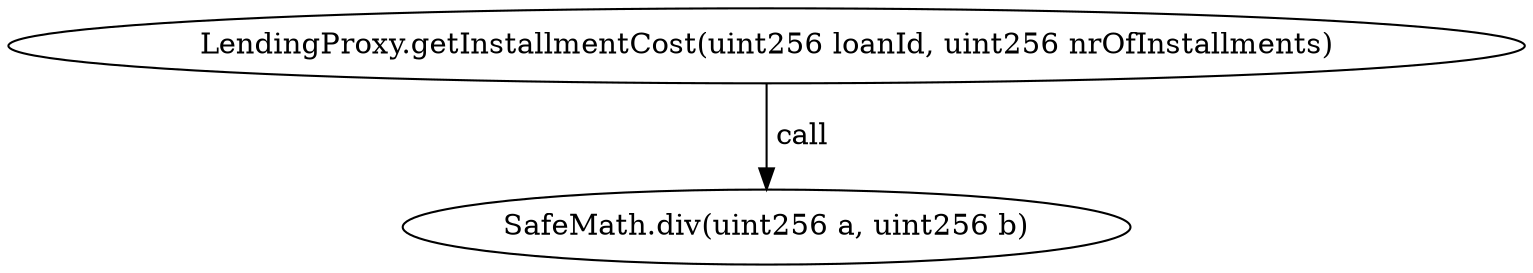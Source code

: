 digraph "" {
	graph [bb="0,0,613.73,124.8"];
	node [label="\N"];
	"LendingProxy.getInstallmentCost(uint256 loanId, uint256 nrOfInstallments)"	 [height=0.5,
		pos="306.87,106.8",
		width=8.5241];
	"SafeMath.div(uint256 a, uint256 b)"	 [height=0.5,
		pos="306.87,18",
		width=4.0987];
	"LendingProxy.getInstallmentCost(uint256 loanId, uint256 nrOfInstallments)" -> "SafeMath.div(uint256 a, uint256 b)" [key=call,
	label=" call",
	lp="318.72,62.4",
	pos="e,306.87,36.072 306.87,88.401 306.87,76.295 306.87,60.208 306.87,46.467"];
}
digraph "" {
	graph [bb="0,0,613.73,124.8"];
	node [label="\N"];
	"LendingProxy.getInstallmentCost(uint256 loanId, uint256 nrOfInstallments)"	 [height=0.5,
		pos="306.87,106.8",
		width=8.5241];
	"SafeMath.div(uint256 a, uint256 b)"	 [height=0.5,
		pos="306.87,18",
		width=4.0987];
	"LendingProxy.getInstallmentCost(uint256 loanId, uint256 nrOfInstallments)" -> "SafeMath.div(uint256 a, uint256 b)" [key=call,
	label=" call",
	lp="318.72,62.4",
	pos="e,306.87,36.072 306.87,88.401 306.87,76.295 306.87,60.208 306.87,46.467"];
}
